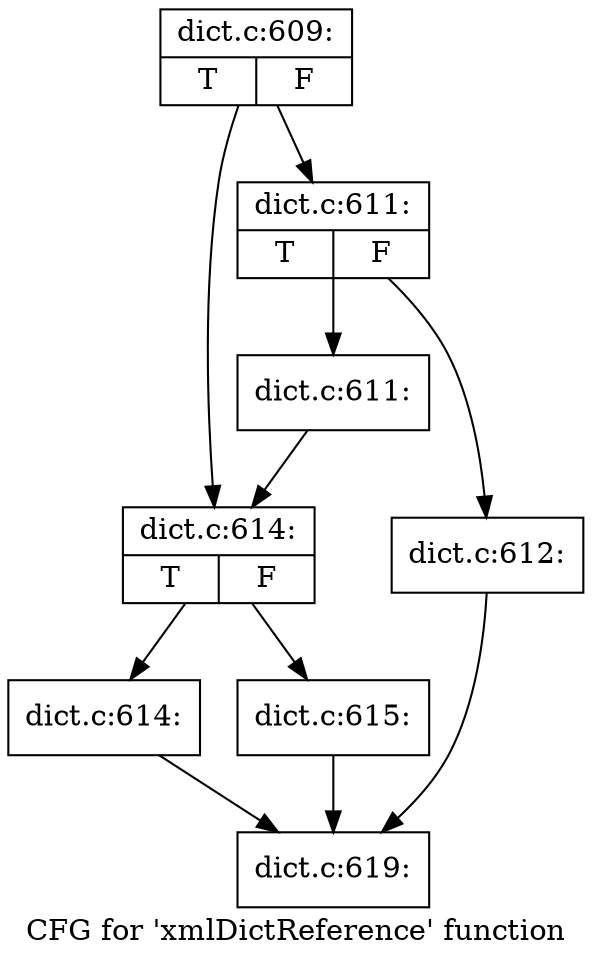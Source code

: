 digraph "CFG for 'xmlDictReference' function" {
	label="CFG for 'xmlDictReference' function";

	Node0x48ae510 [shape=record,label="{dict.c:609:|{<s0>T|<s1>F}}"];
	Node0x48ae510 -> Node0x48b0230;
	Node0x48ae510 -> Node0x48aeec0;
	Node0x48aeec0 [shape=record,label="{dict.c:611:|{<s0>T|<s1>F}}"];
	Node0x48aeec0 -> Node0x48ae9b0;
	Node0x48aeec0 -> Node0x48ae960;
	Node0x48ae960 [shape=record,label="{dict.c:612:}"];
	Node0x48ae960 -> Node0x48aed00;
	Node0x48ae9b0 [shape=record,label="{dict.c:611:}"];
	Node0x48ae9b0 -> Node0x48b0230;
	Node0x48b0230 [shape=record,label="{dict.c:614:|{<s0>T|<s1>F}}"];
	Node0x48b0230 -> Node0x48b3730;
	Node0x48b0230 -> Node0x48b3780;
	Node0x48b3730 [shape=record,label="{dict.c:614:}"];
	Node0x48b3730 -> Node0x48aed00;
	Node0x48b3780 [shape=record,label="{dict.c:615:}"];
	Node0x48b3780 -> Node0x48aed00;
	Node0x48aed00 [shape=record,label="{dict.c:619:}"];
}
